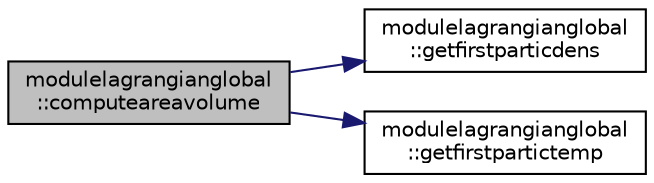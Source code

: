 digraph "modulelagrangianglobal::computeareavolume"
{
 // LATEX_PDF_SIZE
  edge [fontname="Helvetica",fontsize="10",labelfontname="Helvetica",labelfontsize="10"];
  node [fontname="Helvetica",fontsize="10",shape=record];
  rankdir="LR";
  Node1 [label="modulelagrangianglobal\l::computeareavolume",height=0.2,width=0.4,color="black", fillcolor="grey75", style="filled", fontcolor="black",tooltip=" "];
  Node1 -> Node2 [color="midnightblue",fontsize="10",style="solid"];
  Node2 [label="modulelagrangianglobal\l::getfirstparticdens",height=0.2,width=0.4,color="black", fillcolor="white", style="filled",URL="$namespacemodulelagrangianglobal.html#a419bd4bef813f469c2fc04f9e386890e",tooltip=" "];
  Node1 -> Node3 [color="midnightblue",fontsize="10",style="solid"];
  Node3 [label="modulelagrangianglobal\l::getfirstpartictemp",height=0.2,width=0.4,color="black", fillcolor="white", style="filled",URL="$namespacemodulelagrangianglobal.html#a19c897c8ad7d0daf71fbab9514077b55",tooltip=" "];
}
